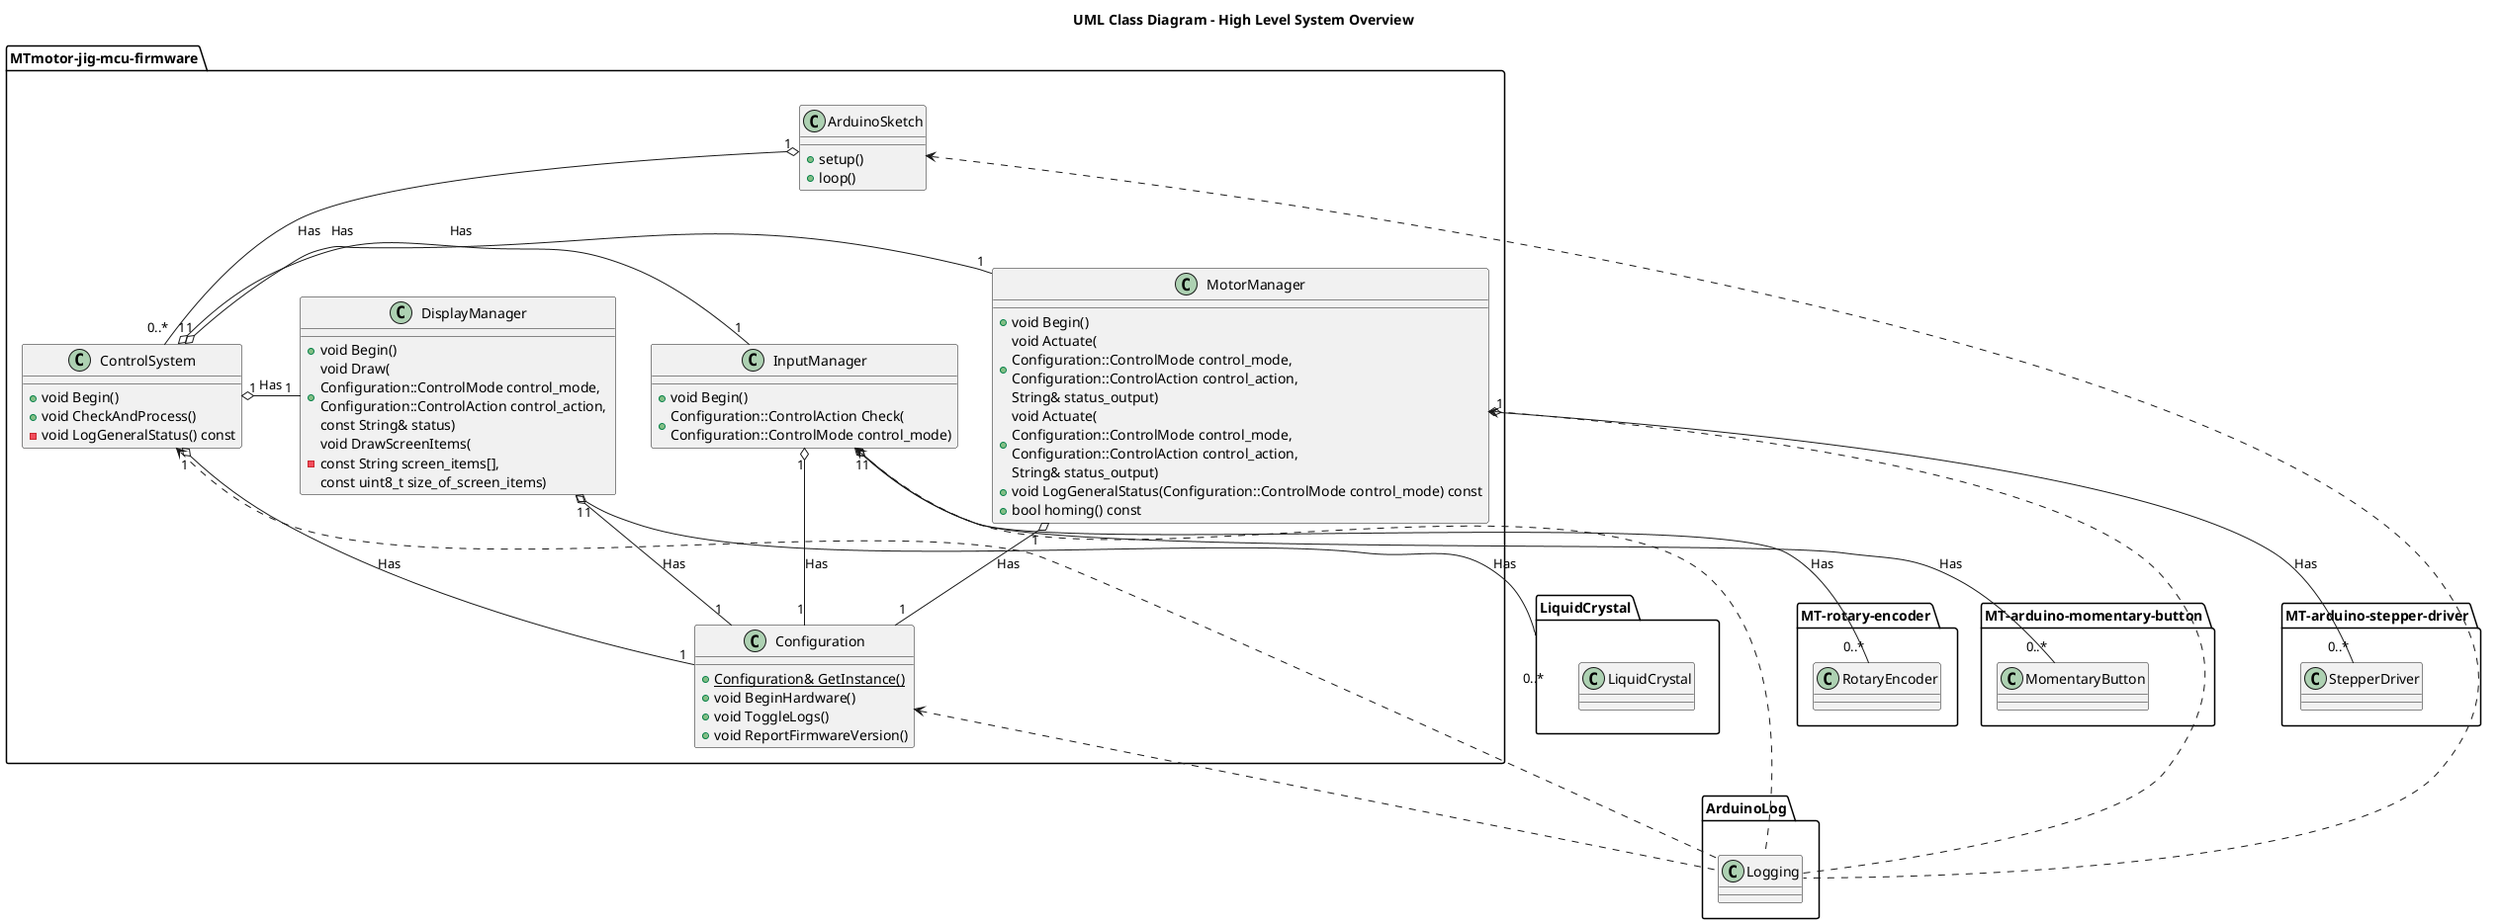 @startuml
title UML Class Diagram - High Level System Overview

package MTmotor-jig-mcu-firmware {
  class ArduinoSketch {
    +setup()
    +loop()
  }

  class Configuration {
    +{static} Configuration& GetInstance()
    +void BeginHardware()
    +void ToggleLogs()
    +void ReportFirmwareVersion()
  }

  class ControlSystem {
    +void Begin()
    +void CheckAndProcess()
    -void LogGeneralStatus() const
  }

  class DisplayManager {
    +void Begin()
    +void Draw(\nConfiguration::ControlMode control_mode, \nConfiguration::ControlAction control_action, \nconst String& status)
    -void DrawScreenItems(\nconst String screen_items[], \nconst uint8_t size_of_screen_items)
  }

  class InputManager {
    +void Begin()
    +Configuration::ControlAction Check(\nConfiguration::ControlMode control_mode)
  }

  class MotorManager {
    +void Begin()
    +void Actuate(\nConfiguration::ControlMode control_mode, \nConfiguration::ControlAction control_action, \nString& status_output)
    +void Actuate(\nConfiguration::ControlMode control_mode, \nConfiguration::ControlAction control_action, \nString& status_output)
    +void LogGeneralStatus(Configuration::ControlMode control_mode) const
    +bool homing() const
  }
}

package ArduinoLog {
  class Logging {
  }
}

package LiquidCrystal {
  class LiquidCrystal {
  }
}

package MT-rotary-encoder {
  class RotaryEncoder {
  }
}

package MT-arduino-momentary-button {
  class MomentaryButton {
  }
}

package MT-arduino-stepper-driver {
  class StepperDriver {
  }
}

ArduinoSketch "1" o-- "0..*" ControlSystem : Has
ArduinoSketch <.. Logging

Configuration <.. Logging

ControlSystem "1" o-- "1" Configuration : Has
ControlSystem "1" o- "1" DisplayManager : Has
ControlSystem "1" o- "1" InputManager : Has
ControlSystem "1" o- "1" MotorManager : Has
ControlSystem <.. Logging

DisplayManager "1" o-- "1" Configuration : Has 
DisplayManager "1" o-- "0..*" LiquidCrystal: Has

InputManager "1" o-- "1" Configuration : Has
InputManager "1" o-- "0..*" MomentaryButton : Has
InputManager "1" o-- "0..*" RotaryEncoder : Has
InputManager <.. Logging

MotorManager "1" o-- "1" Configuration : Has
MotorManager "1" o-- "0..*" StepperDriver : Has
MotorManager <.. Logging

@enduml